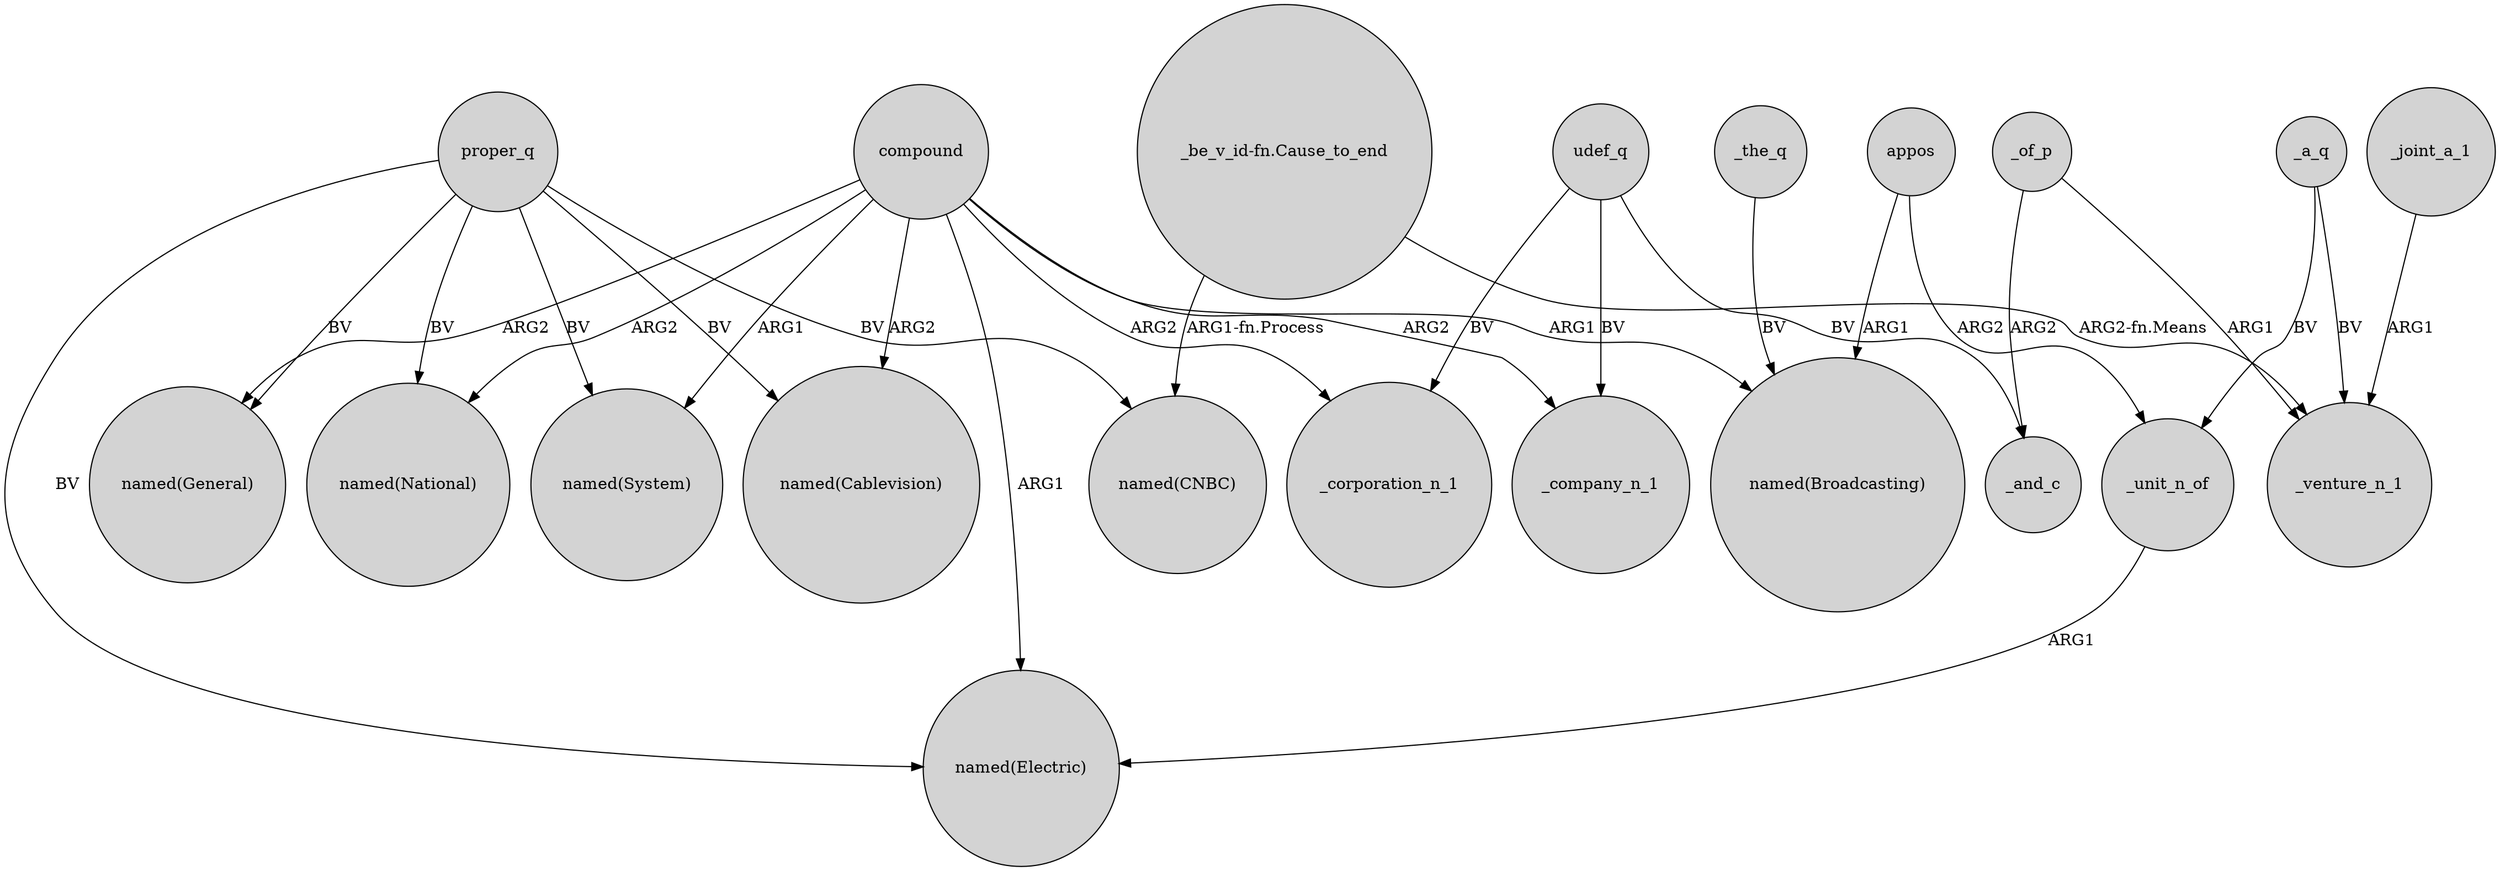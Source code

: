 digraph {
	node [shape=circle style=filled]
	compound -> "named(Cablevision)" [label=ARG2]
	_of_p -> _and_c [label=ARG2]
	_joint_a_1 -> _venture_n_1 [label=ARG1]
	proper_q -> "named(System)" [label=BV]
	compound -> _company_n_1 [label=ARG2]
	appos -> "named(Broadcasting)" [label=ARG1]
	udef_q -> _company_n_1 [label=BV]
	compound -> "named(Electric)" [label=ARG1]
	compound -> "named(National)" [label=ARG2]
	udef_q -> _and_c [label=BV]
	compound -> "named(System)" [label=ARG1]
	"_be_v_id-fn.Cause_to_end" -> _venture_n_1 [label="ARG2-fn.Means"]
	proper_q -> "named(Electric)" [label=BV]
	proper_q -> "named(General)" [label=BV]
	_unit_n_of -> "named(Electric)" [label=ARG1]
	_of_p -> _venture_n_1 [label=ARG1]
	appos -> _unit_n_of [label=ARG2]
	compound -> _corporation_n_1 [label=ARG2]
	udef_q -> _corporation_n_1 [label=BV]
	compound -> "named(Broadcasting)" [label=ARG1]
	proper_q -> "named(National)" [label=BV]
	_a_q -> _venture_n_1 [label=BV]
	_a_q -> _unit_n_of [label=BV]
	"_be_v_id-fn.Cause_to_end" -> "named(CNBC)" [label="ARG1-fn.Process"]
	compound -> "named(General)" [label=ARG2]
	proper_q -> "named(Cablevision)" [label=BV]
	proper_q -> "named(CNBC)" [label=BV]
	_the_q -> "named(Broadcasting)" [label=BV]
}
